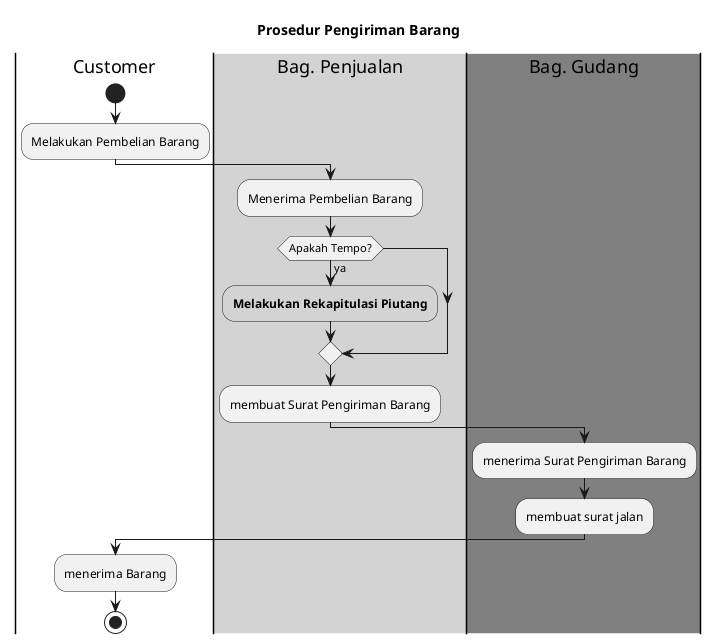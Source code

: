 @startuml
title Prosedur Pengiriman Barang
|#white|Customer|
start
:Melakukan Pembelian Barang;

|#lightgray|Bag. Penjualan|
:Menerima Pembelian Barang;
if (Apakah Tempo?) is (ya) then
|#lightgray|Bag. Penjualan|
#lightgray:**Melakukan Rekapitulasi Piutang**;
endif

|#lightgray|Bag. Penjualan|
:membuat Surat Pengiriman Barang;

|#gray|Bag. Gudang|
:menerima Surat Pengiriman Barang;
:membuat surat jalan;


|#white|Customer|
:menerima Barang;


stop
@enduml
